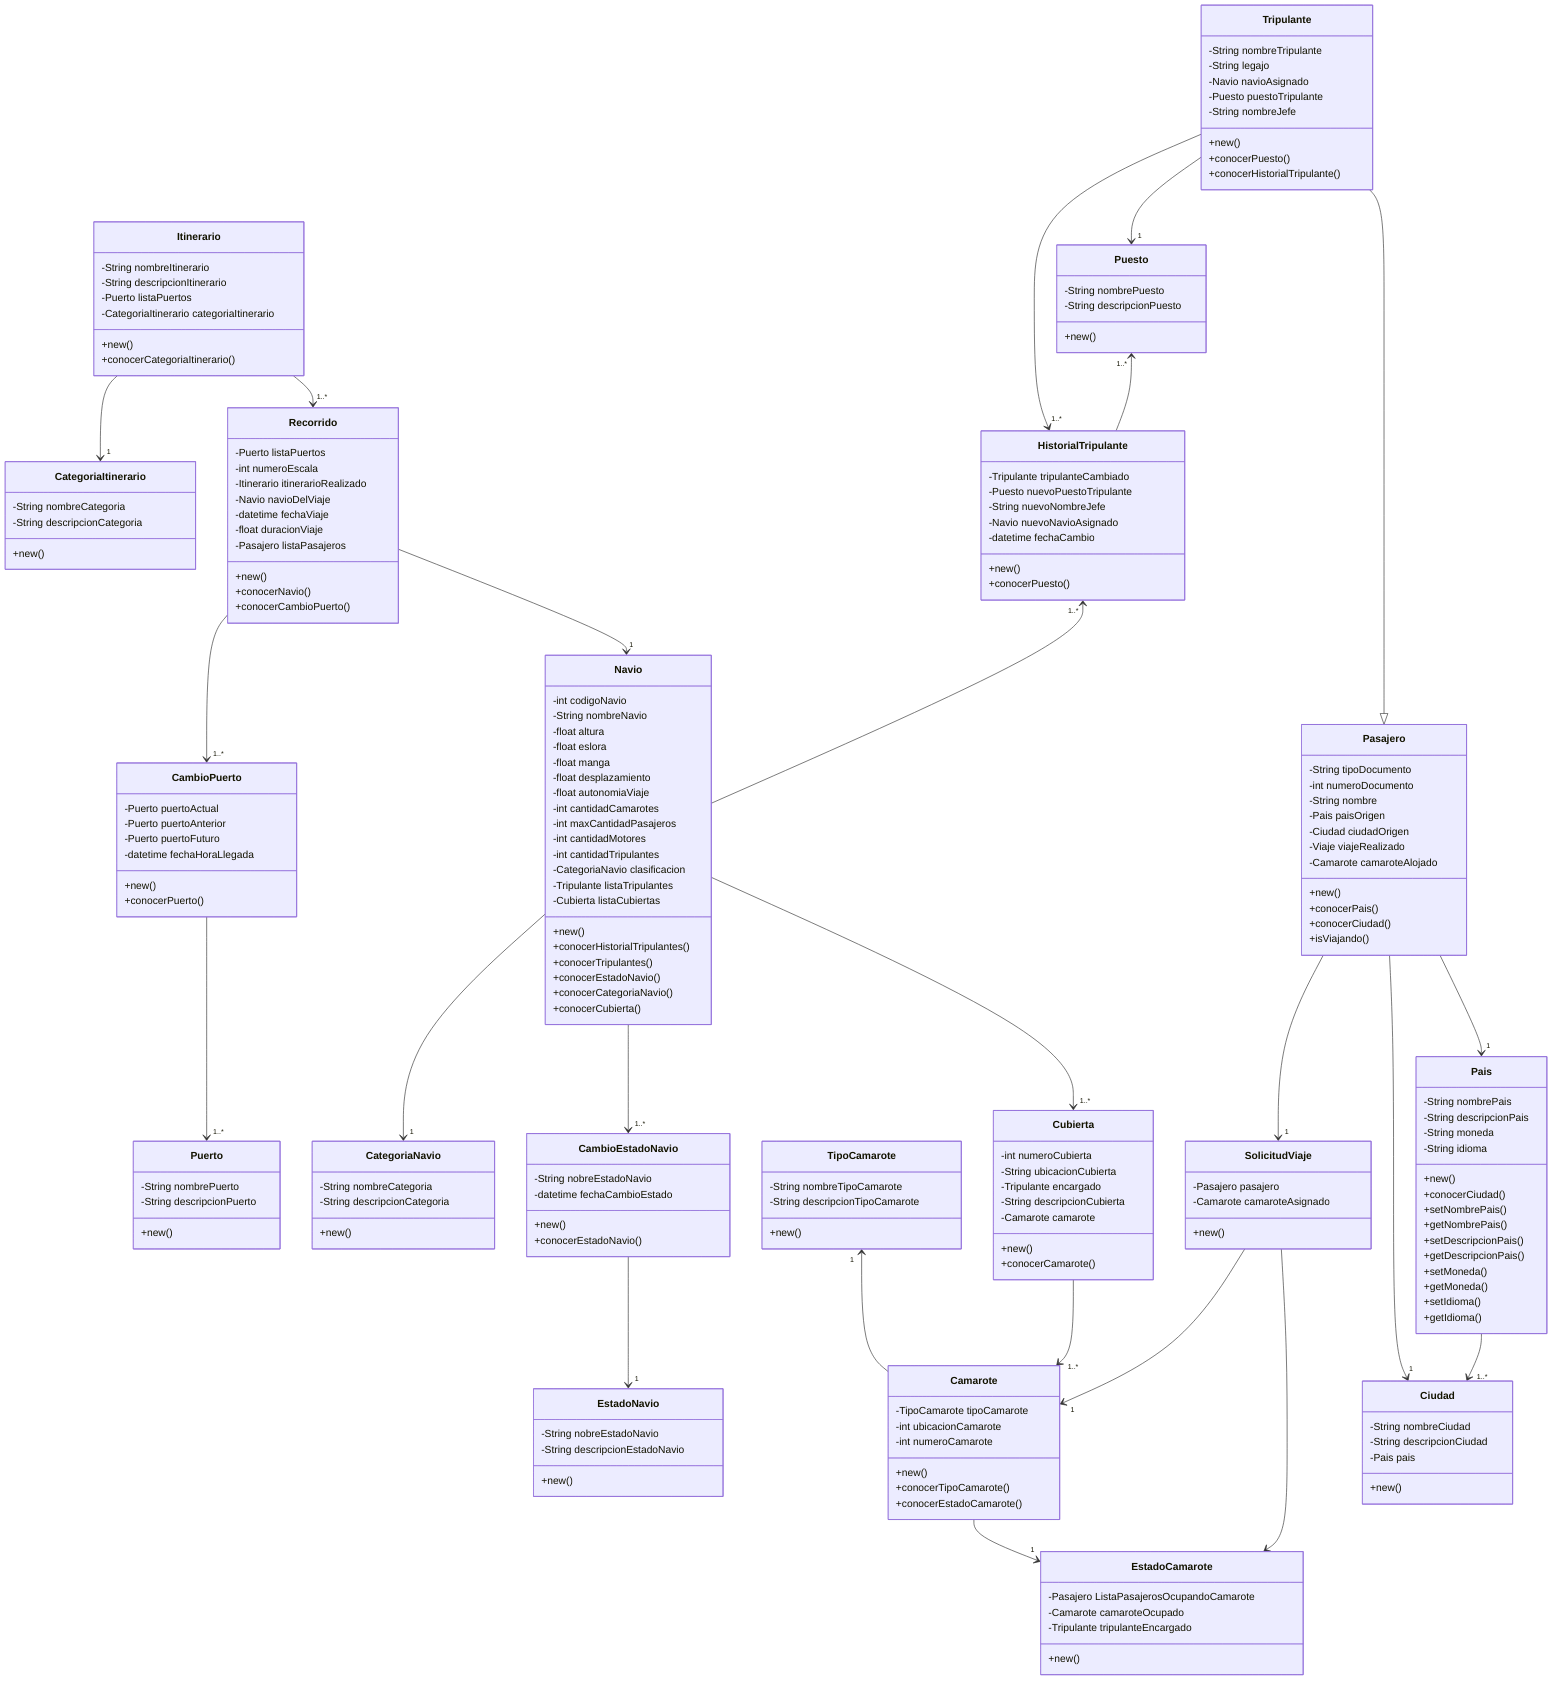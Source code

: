 classDiagram
    class Itinerario {
        -String nombreItinerario
        -String descripcionItinerario
        -Puerto listaPuertos
        -CategoriaItinerario categoriaItinerario

        +new()
        +conocerCategoriaItinerario()
    }

    class SolicitudViaje {
        -Pasajero pasajero
        -Camarote camaroteAsignado

        +new()
    }

    class Recorrido {
        -Puerto listaPuertos
        -int numeroEscala
        -Itinerario itinerarioRealizado
        -Navio navioDelViaje
        -datetime fechaViaje
        -float duracionViaje
        -Pasajero listaPasajeros

        +new()
        +conocerNavio()
        +conocerCambioPuerto()
    }

    class Navio {
        -int codigoNavio
        -String nombreNavio
        -float altura
        -float eslora
        -float manga
        -float desplazamiento
        -float autonomiaViaje
        -int cantidadCamarotes
        -int maxCantidadPasajeros
        -int cantidadMotores
        -int cantidadTripulantes
        -CategoriaNavio clasificacion
        -Tripulante listaTripulantes
        -Cubierta listaCubiertas

        +new()
        +conocerHistorialTripulantes()
        +conocerTripulantes()
        +conocerEstadoNavio()
        +conocerCategoriaNavio()
        +conocerCubierta()
    }

    class Cubierta {
        -int numeroCubierta
        -String ubicacionCubierta
        -Tripulante encargado
        -String descripcionCubierta
        -Camarote camarote
    
        +new()
        +conocerCamarote()
    }

    class Camarote {
        -TipoCamarote tipoCamarote
        -int ubicacionCamarote
        -int numeroCamarote
    
        +new()
        +conocerTipoCamarote()
        +conocerEstadoCamarote()
    }

    class Tripulante {
        -String nombreTripulante
        -String legajo
        -Navio navioAsignado
        -Puesto puestoTripulante
        -String nombreJefe
    
        +new()
        +conocerPuesto()
        +conocerHistorialTripulante()
    }

    class HistorialTripulante {
        -Tripulante tripulanteCambiado
        -Puesto nuevoPuestoTripulante
        -String nuevoNombreJefe
        -Navio nuevoNavioAsignado
        -datetime fechaCambio
    
        +new()
        +conocerPuesto()
    }

    class Puesto {
        -String nombrePuesto
        -String descripcionPuesto
    
        +new()
    }

    class Puerto {
        -String nombrePuerto
        -String descripcionPuerto
    
        +new()
    }

    class Pasajero {
        -String tipoDocumento
        -int numeroDocumento
        -String nombre
        -Pais paisOrigen
        -Ciudad ciudadOrigen
        -Viaje viajeRealizado
        -Camarote camaroteAlojado
    
        +new()
        +conocerPais()
        +conocerCiudad()
        +isViajando()
    }

    class EstadoNavio {
        -String nobreEstadoNavio
        -String descripcionEstadoNavio
    
        +new()
    }

    class EstadoCamarote {
        -Pasajero ListaPasajerosOcupandoCamarote
        -Camarote camaroteOcupado
        -Tripulante tripulanteEncargado
    
        +new()
    }

    class TipoCamarote {
        -String nombreTipoCamarote
        -String descripcionTipoCamarote
    
        +new()
    }

    class CambioEstadoNavio {
        -String nobreEstadoNavio
        -datetime fechaCambioEstado

        +new()
        +conocerEstadoNavio()
    }

    class CategoriaNavio {
        -String nombreCategoria
        -String descripcionCategoria
    
        +new()
    }

    class CategoriaItinerario {
        -String nombreCategoria
        -String descripcionCategoria
    
        +new()
    }

    class Pais {
        -String nombrePais
        -String descripcionPais
        -String moneda
        -String idioma

        +new()
        +conocerCiudad()

        +setNombrePais()
        +getNombrePais()
        +setDescripcionPais()
        +getDescripcionPais()
        +setMoneda()
        +getMoneda()
        +setIdioma()
        +getIdioma()
    }

    class Ciudad {
        -String nombreCiudad
        -String descripcionCiudad
        -Pais pais

        +new()
    }

    class CambioPuerto {
        -Puerto puertoActual
        -Puerto puertoAnterior
        -Puerto puertoFuturo
        -datetime fechaHoraLlegada

        +new()
        +conocerPuerto()
    }

    Itinerario --> "1..*" Recorrido
    Recorrido --> "1" Navio
    Tripulante --|> Pasajero
    Tripulante --> "1" Puesto
    Puesto "1..*" <-- HistorialTripulante
    TipoCamarote "1" <-- Camarote
    SolicitudViaje --> "1" EstadoCamarote
    Camarote --> "1" EstadoCamarote
    Navio --> "1..*" Cubierta
    Cubierta --> "1..*" Camarote
    Itinerario --> "1" CategoriaItinerario
    Pasajero --> "1" Pais
    Pasajero --> "1" Ciudad
    Pasajero --> "1" SolicitudViaje
    SolicitudViaje --> "1" Camarote
    Pais --> "1..*" Ciudad
    Navio --> "1..*" CambioEstadoNavio
    CambioEstadoNavio --> "1" EstadoNavio
    Recorrido --> "1..*" CambioPuerto
    CambioPuerto --> "1..*" Puerto
    Navio --> "1" CategoriaNavio
    Tripulante --> "1..*" HistorialTripulante
    HistorialTripulante "1..*" <-- Navio